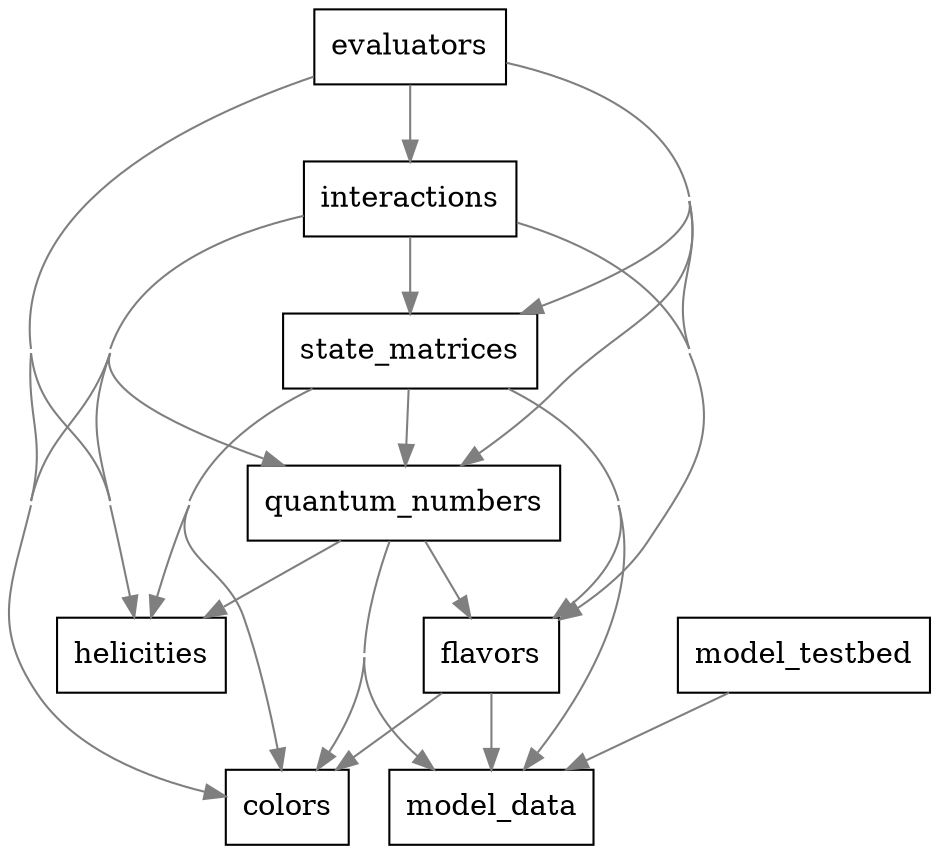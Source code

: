 
digraph G {
concentrate=true
splines=true
node[shape=record,style=filled,fillcolor=white]
edge[color=gray50]
interactions -> colors
interactions -> flavors
interactions -> quantum_numbers
interactions -> helicities
state_matrices -> colors
evaluators -> colors
model_testbed -> model_data
quantum_numbers -> helicities
flavors -> colors
evaluators -> quantum_numbers
state_matrices -> quantum_numbers
evaluators -> interactions
evaluators -> flavors
state_matrices -> model_data
evaluators -> helicities
quantum_numbers -> colors
flavors -> model_data
state_matrices -> flavors
evaluators -> state_matrices
quantum_numbers -> model_data
quantum_numbers -> flavors
state_matrices -> helicities
interactions -> state_matrices
 }

